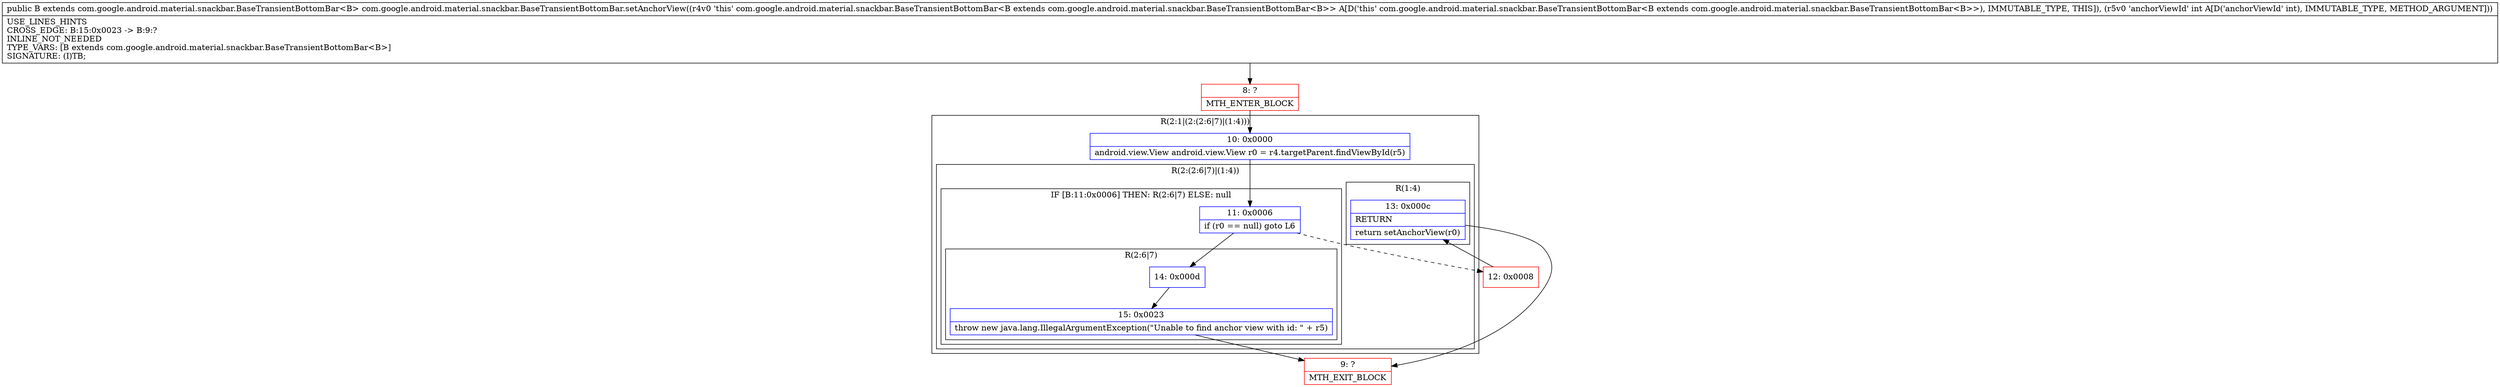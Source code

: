 digraph "CFG forcom.google.android.material.snackbar.BaseTransientBottomBar.setAnchorView(I)Lcom\/google\/android\/material\/snackbar\/BaseTransientBottomBar;" {
subgraph cluster_Region_1496246673 {
label = "R(2:1|(2:(2:6|7)|(1:4)))";
node [shape=record,color=blue];
Node_10 [shape=record,label="{10\:\ 0x0000|android.view.View android.view.View r0 = r4.targetParent.findViewById(r5)\l}"];
subgraph cluster_Region_1661493031 {
label = "R(2:(2:6|7)|(1:4))";
node [shape=record,color=blue];
subgraph cluster_IfRegion_880240968 {
label = "IF [B:11:0x0006] THEN: R(2:6|7) ELSE: null";
node [shape=record,color=blue];
Node_11 [shape=record,label="{11\:\ 0x0006|if (r0 == null) goto L6\l}"];
subgraph cluster_Region_126112891 {
label = "R(2:6|7)";
node [shape=record,color=blue];
Node_14 [shape=record,label="{14\:\ 0x000d}"];
Node_15 [shape=record,label="{15\:\ 0x0023|throw new java.lang.IllegalArgumentException(\"Unable to find anchor view with id: \" + r5)\l}"];
}
}
subgraph cluster_Region_1770388151 {
label = "R(1:4)";
node [shape=record,color=blue];
Node_13 [shape=record,label="{13\:\ 0x000c|RETURN\l|return setAnchorView(r0)\l}"];
}
}
}
Node_8 [shape=record,color=red,label="{8\:\ ?|MTH_ENTER_BLOCK\l}"];
Node_12 [shape=record,color=red,label="{12\:\ 0x0008}"];
Node_9 [shape=record,color=red,label="{9\:\ ?|MTH_EXIT_BLOCK\l}"];
MethodNode[shape=record,label="{public B extends com.google.android.material.snackbar.BaseTransientBottomBar\<B\> com.google.android.material.snackbar.BaseTransientBottomBar.setAnchorView((r4v0 'this' com.google.android.material.snackbar.BaseTransientBottomBar\<B extends com.google.android.material.snackbar.BaseTransientBottomBar\<B\>\> A[D('this' com.google.android.material.snackbar.BaseTransientBottomBar\<B extends com.google.android.material.snackbar.BaseTransientBottomBar\<B\>\>), IMMUTABLE_TYPE, THIS]), (r5v0 'anchorViewId' int A[D('anchorViewId' int), IMMUTABLE_TYPE, METHOD_ARGUMENT]))  | USE_LINES_HINTS\lCROSS_EDGE: B:15:0x0023 \-\> B:9:?\lINLINE_NOT_NEEDED\lTYPE_VARS: [B extends com.google.android.material.snackbar.BaseTransientBottomBar\<B\>]\lSIGNATURE: (I)TB;\l}"];
MethodNode -> Node_8;Node_10 -> Node_11;
Node_11 -> Node_12[style=dashed];
Node_11 -> Node_14;
Node_14 -> Node_15;
Node_15 -> Node_9;
Node_13 -> Node_9;
Node_8 -> Node_10;
Node_12 -> Node_13;
}

